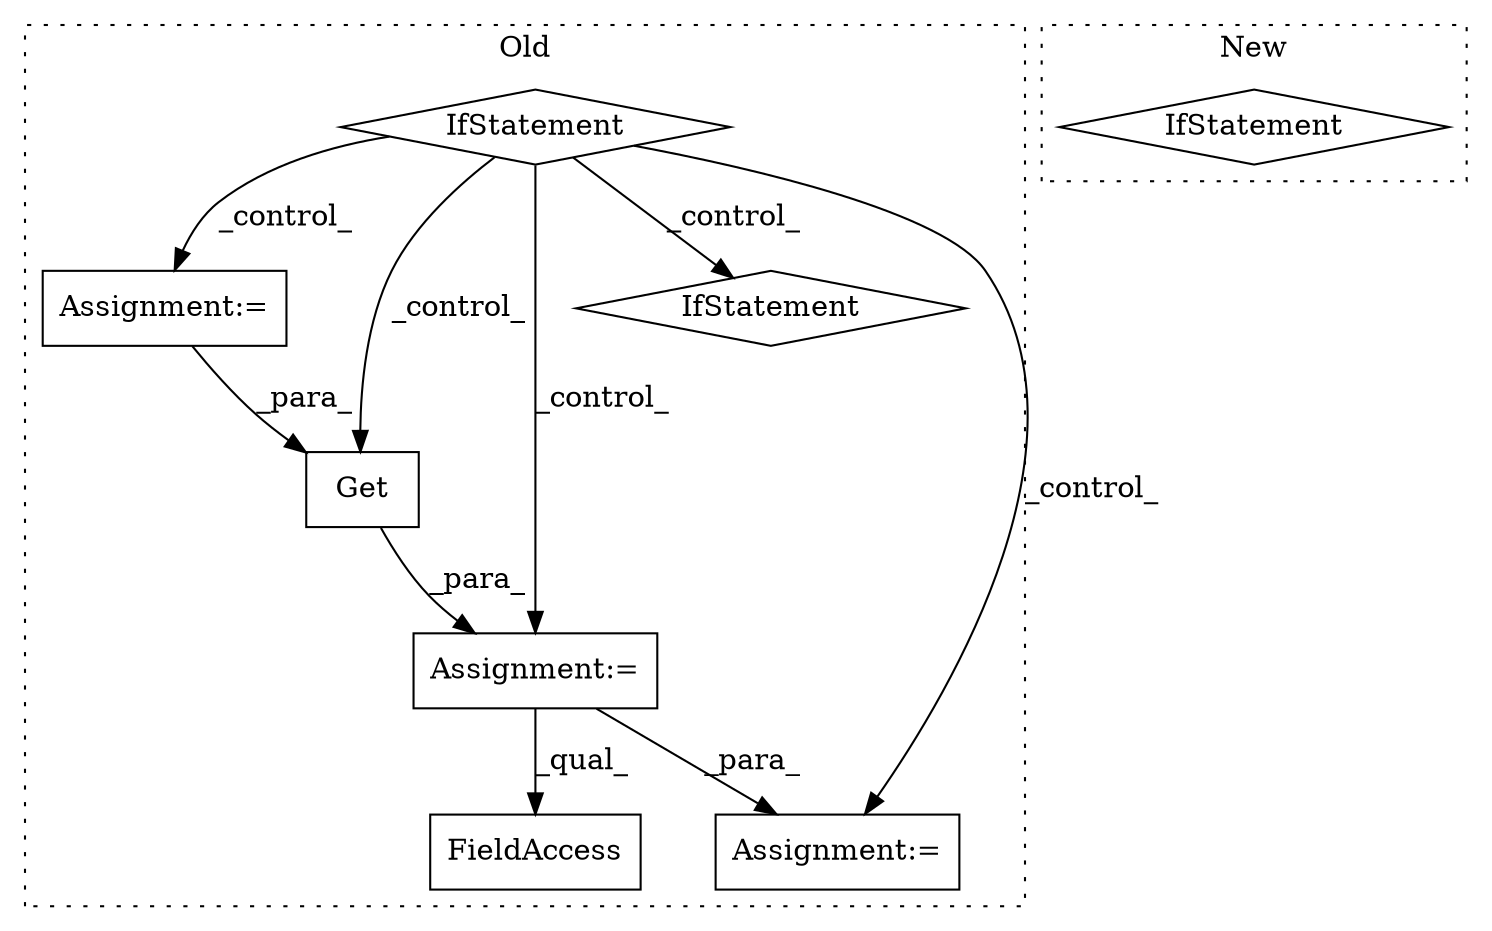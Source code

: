 digraph G {
subgraph cluster0 {
1 [label="Get" a="32" s="2613,2731" l="4,1" shape="box"];
3 [label="Assignment:=" a="7" s="2592" l="1" shape="box"];
4 [label="Assignment:=" a="7" s="2796" l="50" shape="box"];
5 [label="IfStatement" a="25" s="2534,2564" l="4,2" shape="diamond"];
6 [label="FieldAccess" a="22" s="2891" l="33" shape="box"];
7 [label="IfStatement" a="25" s="2988" l="50" shape="diamond"];
8 [label="Assignment:=" a="7" s="2873" l="1" shape="box"];
label = "Old";
style="dotted";
}
subgraph cluster1 {
2 [label="IfStatement" a="25" s="2602,2644" l="4,2" shape="diamond"];
label = "New";
style="dotted";
}
1 -> 3 [label="_para_"];
3 -> 8 [label="_para_"];
3 -> 6 [label="_qual_"];
4 -> 1 [label="_para_"];
5 -> 1 [label="_control_"];
5 -> 4 [label="_control_"];
5 -> 7 [label="_control_"];
5 -> 3 [label="_control_"];
5 -> 8 [label="_control_"];
}